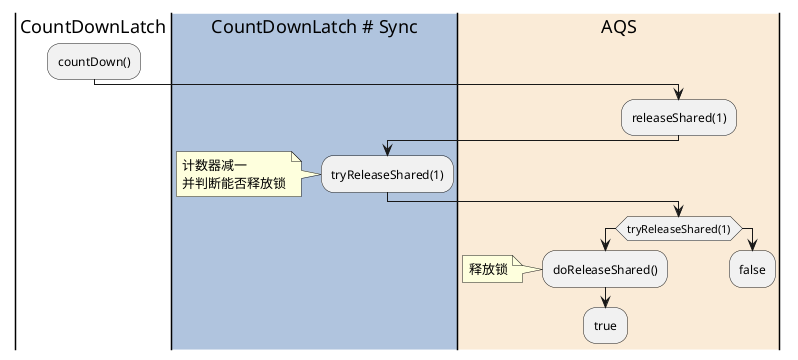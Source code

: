 @startuml
|C|CountDownLatch
|#LightSteelBlue|SC|CountDownLatch # Sync 
|#AntiqueWhite|A|AQS
|C|
:countDown();
|A|
:releaseShared(1);
|SC|
:tryReleaseShared(1);
note 
  计数器减一 
  并判断能否释放锁
end note  
|A|
if(tryReleaseShared(1)) then
:doReleaseShared();
note : 释放锁
:true;
kill
else
:false;
kill
endif
@enduml